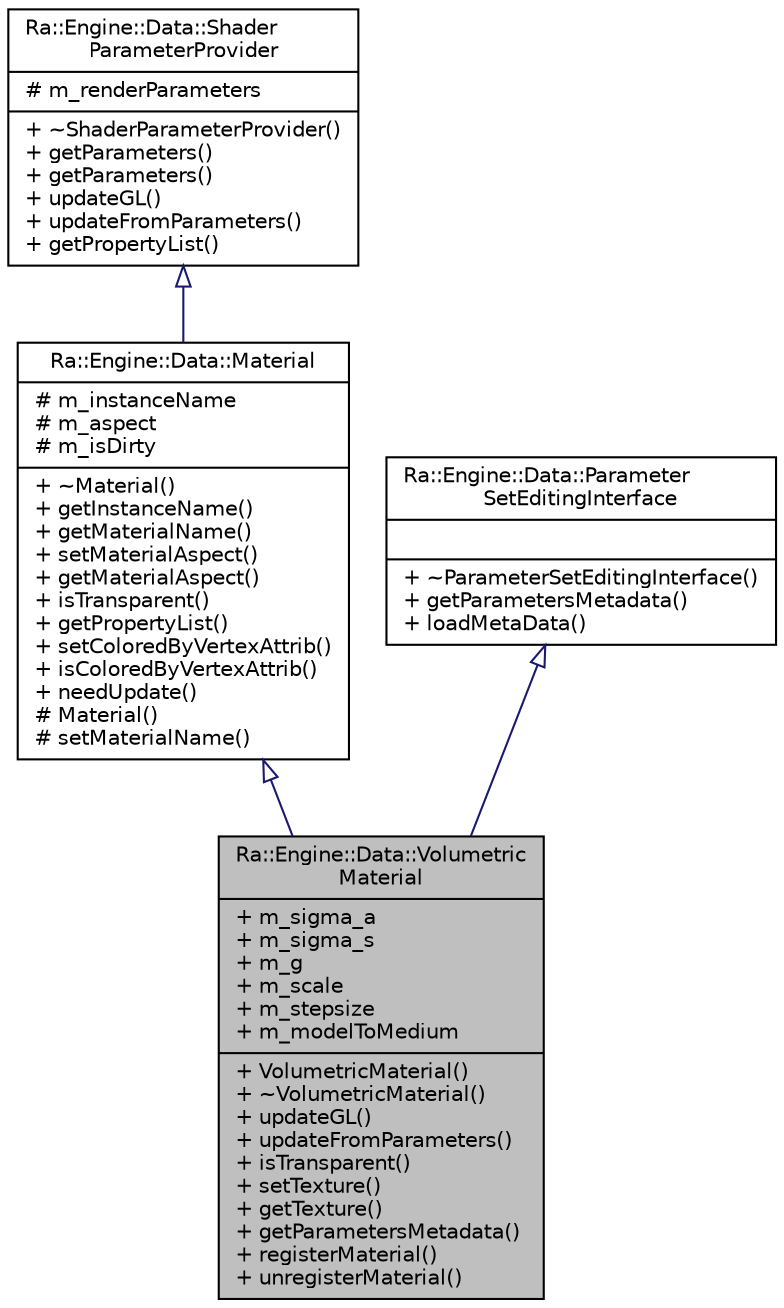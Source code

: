 digraph "Ra::Engine::Data::VolumetricMaterial"
{
 // INTERACTIVE_SVG=YES
 // LATEX_PDF_SIZE
  edge [fontname="Helvetica",fontsize="10",labelfontname="Helvetica",labelfontsize="10"];
  node [fontname="Helvetica",fontsize="10",shape=record];
  Node1 [label="{Ra::Engine::Data::Volumetric\lMaterial\n|+ m_sigma_a\l+ m_sigma_s\l+ m_g\l+ m_scale\l+ m_stepsize\l+ m_modelToMedium\l|+ VolumetricMaterial()\l+ ~VolumetricMaterial()\l+ updateGL()\l+ updateFromParameters()\l+ isTransparent()\l+ setTexture()\l+ getTexture()\l+ getParametersMetadata()\l+ registerMaterial()\l+ unregisterMaterial()\l}",height=0.2,width=0.4,color="black", fillcolor="grey75", style="filled", fontcolor="black",tooltip=" "];
  Node2 -> Node1 [dir="back",color="midnightblue",fontsize="10",style="solid",arrowtail="onormal",fontname="Helvetica"];
  Node2 [label="{Ra::Engine::Data::Material\n|# m_instanceName\l# m_aspect\l# m_isDirty\l|+ ~Material()\l+ getInstanceName()\l+ getMaterialName()\l+ setMaterialAspect()\l+ getMaterialAspect()\l+ isTransparent()\l+ getPropertyList()\l+ setColoredByVertexAttrib()\l+ isColoredByVertexAttrib()\l+ needUpdate()\l# Material()\l# setMaterialName()\l}",height=0.2,width=0.4,color="black", fillcolor="white", style="filled",URL="$classRa_1_1Engine_1_1Data_1_1Material.html",tooltip=" "];
  Node3 -> Node2 [dir="back",color="midnightblue",fontsize="10",style="solid",arrowtail="onormal",fontname="Helvetica"];
  Node3 [label="{Ra::Engine::Data::Shader\lParameterProvider\n|# m_renderParameters\l|+ ~ShaderParameterProvider()\l+ getParameters()\l+ getParameters()\l+ updateGL()\l+ updateFromParameters()\l+ getPropertyList()\l}",height=0.2,width=0.4,color="black", fillcolor="white", style="filled",URL="$classRa_1_1Engine_1_1Data_1_1ShaderParameterProvider.html",tooltip=" "];
  Node4 -> Node1 [dir="back",color="midnightblue",fontsize="10",style="solid",arrowtail="onormal",fontname="Helvetica"];
  Node4 [label="{Ra::Engine::Data::Parameter\lSetEditingInterface\n||+ ~ParameterSetEditingInterface()\l+ getParametersMetadata()\l+ loadMetaData()\l}",height=0.2,width=0.4,color="black", fillcolor="white", style="filled",URL="$classRa_1_1Engine_1_1Data_1_1ParameterSetEditingInterface.html",tooltip=" "];
}
